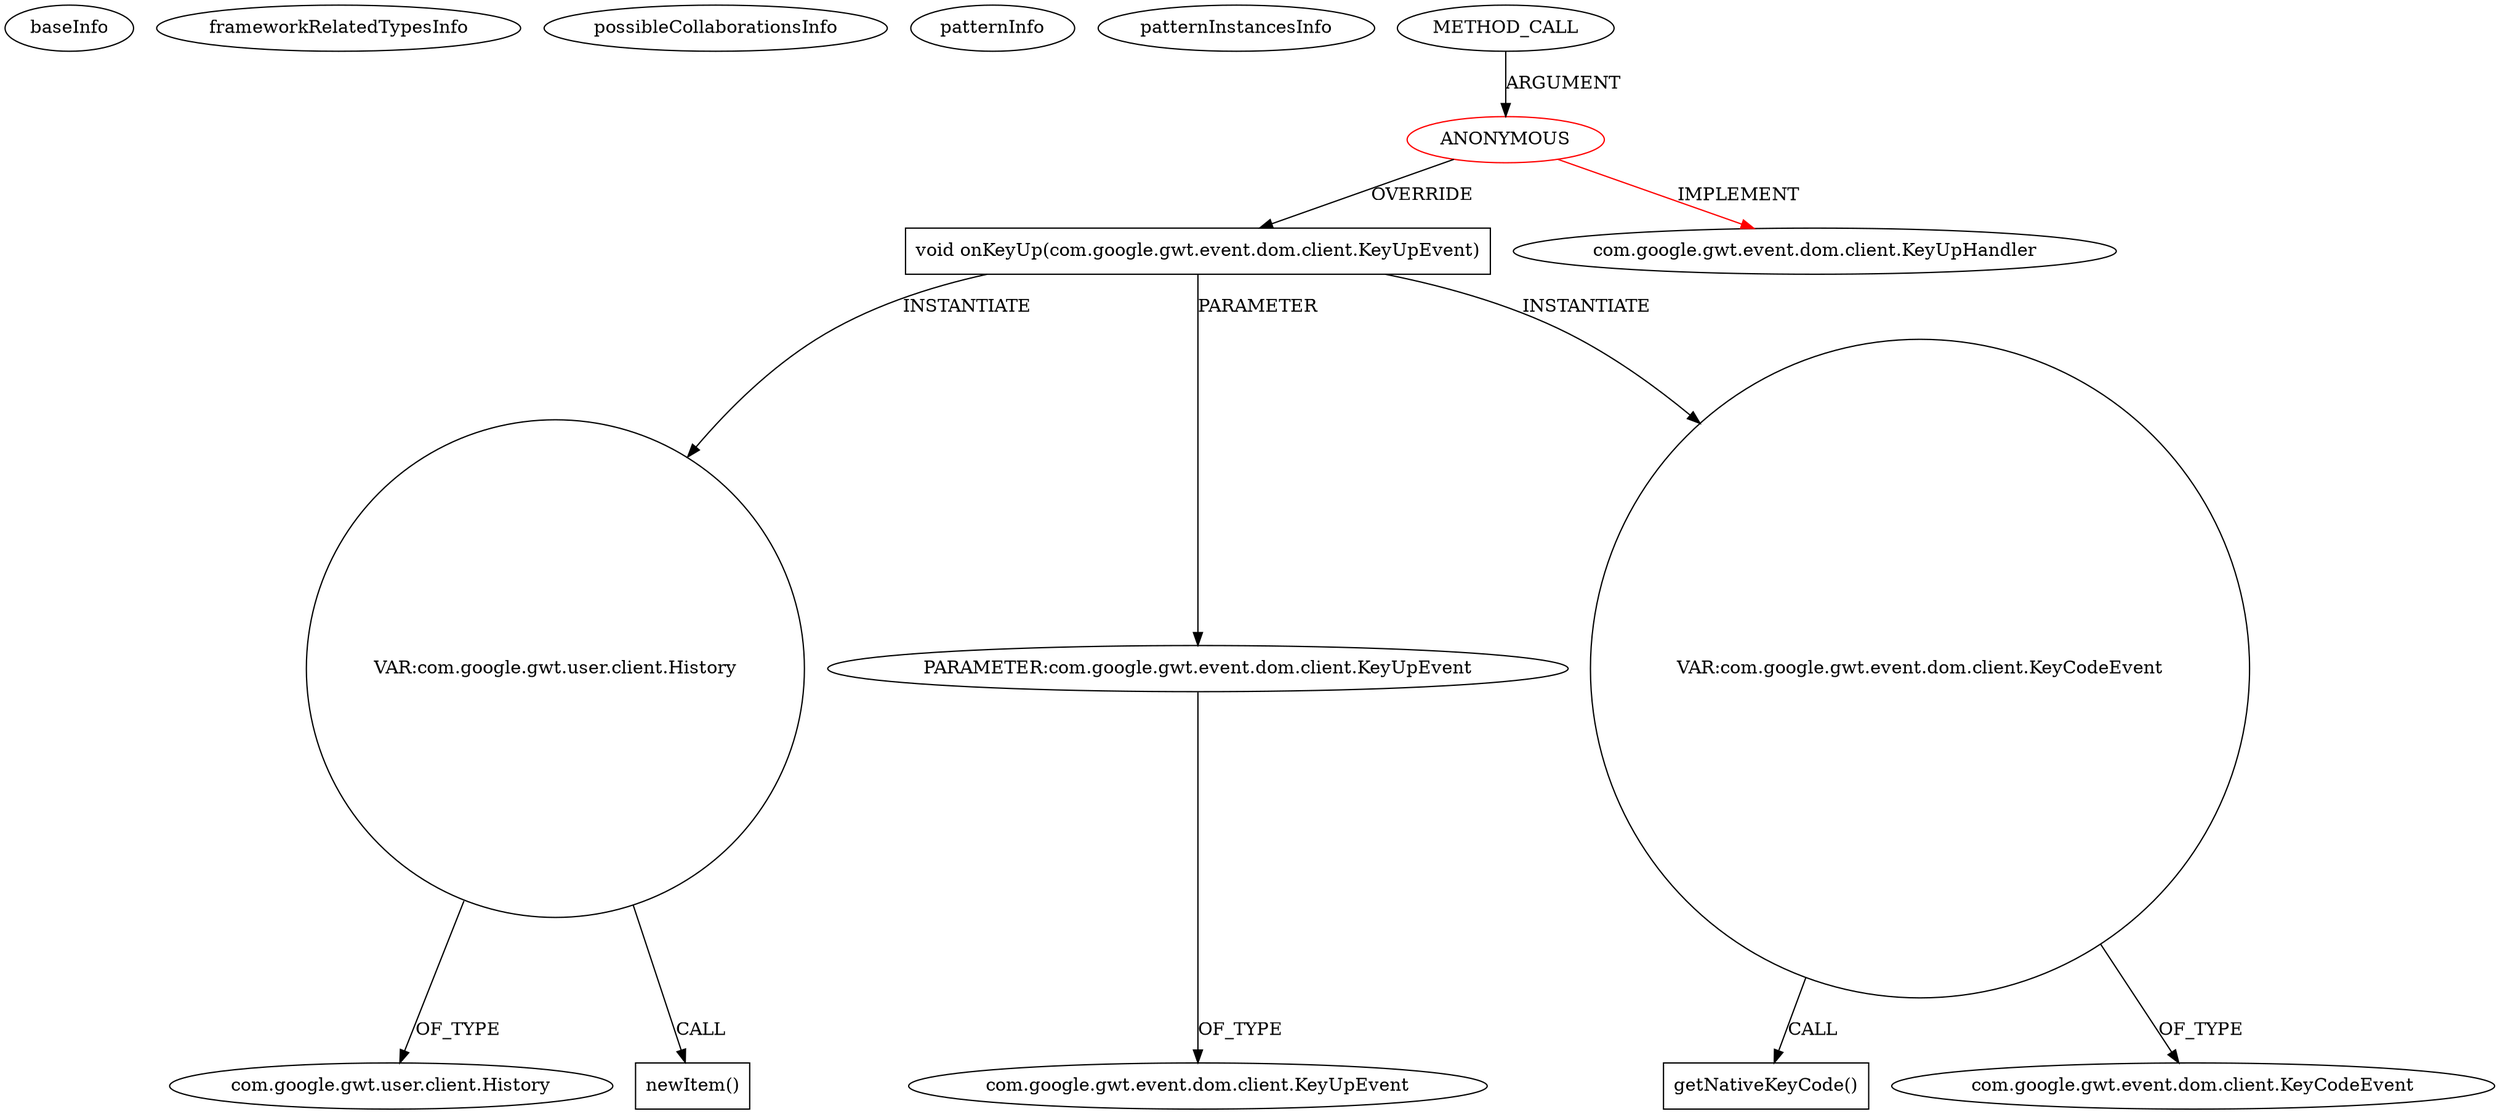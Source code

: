 digraph {
baseInfo[graphId=467,category="pattern",isAnonymous=true,possibleRelation=false]
frameworkRelatedTypesInfo[0="com.google.gwt.event.dom.client.KeyUpHandler"]
possibleCollaborationsInfo[]
patternInfo[frequency=2.0,patternRootClient=0]
patternInstancesInfo[0="WSDOT-WSDOT-Search-GWT~/WSDOT-WSDOT-Search-GWT/WSDOT-Search-GWT-master/src/gov/wa/wsdot/search/client/SearchWidget.java~void SearchWidget()~451",1="Tok-Ziraja222~/Tok-Ziraja222/Ziraja222-master/src/ziraja/client/presenter/QuestionPresenter.java~void bind()~416"]
12[label="com.google.gwt.user.client.History",vertexType="FRAMEWORK_CLASS_TYPE",isFrameworkType=false]
10[label="VAR:com.google.gwt.user.client.History",vertexType="VARIABLE_EXPRESION",isFrameworkType=false,shape=circle]
4[label="void onKeyUp(com.google.gwt.event.dom.client.KeyUpEvent)",vertexType="OVERRIDING_METHOD_DECLARATION",isFrameworkType=false,shape=box]
5[label="PARAMETER:com.google.gwt.event.dom.client.KeyUpEvent",vertexType="PARAMETER_DECLARATION",isFrameworkType=false]
0[label="ANONYMOUS",vertexType="ROOT_ANONYMOUS_DECLARATION",isFrameworkType=false,color=red]
2[label="METHOD_CALL",vertexType="OUTSIDE_CALL",isFrameworkType=false]
6[label="com.google.gwt.event.dom.client.KeyUpEvent",vertexType="FRAMEWORK_CLASS_TYPE",isFrameworkType=false]
11[label="newItem()",vertexType="INSIDE_CALL",isFrameworkType=false,shape=box]
7[label="VAR:com.google.gwt.event.dom.client.KeyCodeEvent",vertexType="VARIABLE_EXPRESION",isFrameworkType=false,shape=circle]
1[label="com.google.gwt.event.dom.client.KeyUpHandler",vertexType="FRAMEWORK_INTERFACE_TYPE",isFrameworkType=false]
8[label="getNativeKeyCode()",vertexType="INSIDE_CALL",isFrameworkType=false,shape=box]
9[label="com.google.gwt.event.dom.client.KeyCodeEvent",vertexType="FRAMEWORK_CLASS_TYPE",isFrameworkType=false]
0->1[label="IMPLEMENT",color=red]
7->9[label="OF_TYPE"]
10->11[label="CALL"]
4->5[label="PARAMETER"]
10->12[label="OF_TYPE"]
7->8[label="CALL"]
0->4[label="OVERRIDE"]
2->0[label="ARGUMENT"]
4->7[label="INSTANTIATE"]
5->6[label="OF_TYPE"]
4->10[label="INSTANTIATE"]
}
